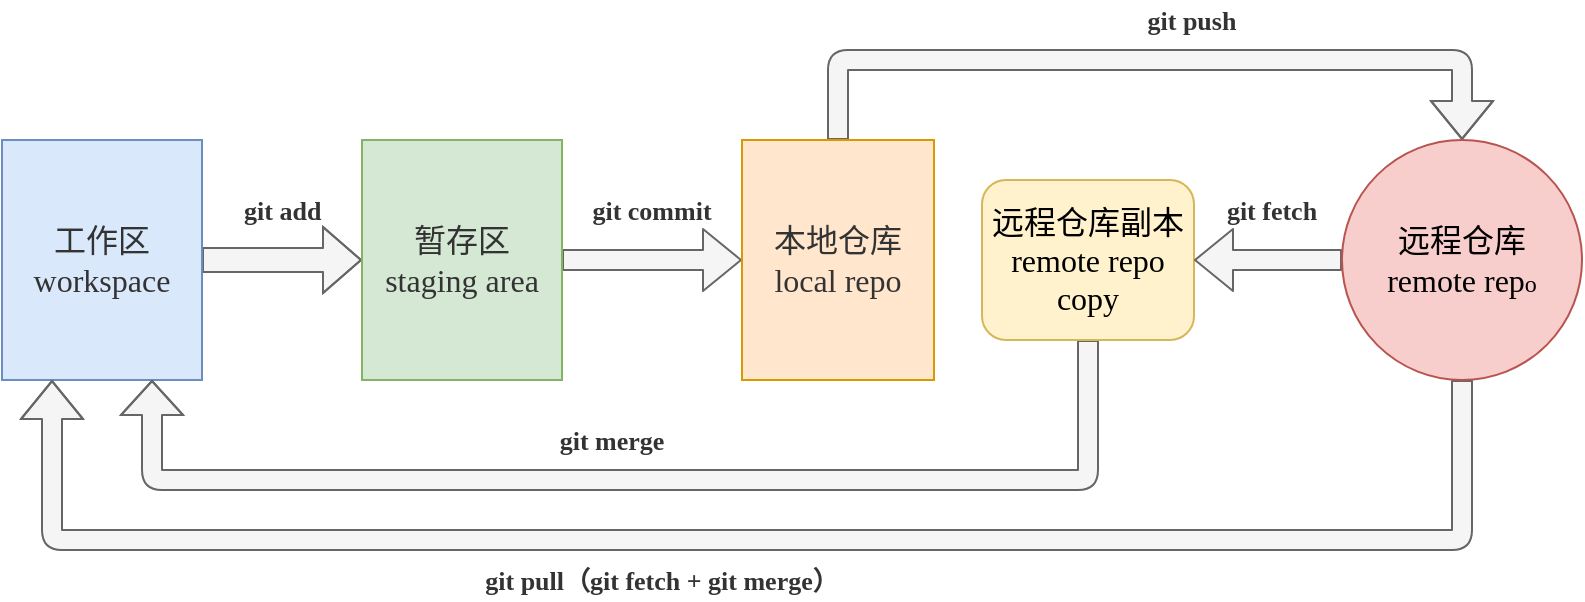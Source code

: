 <mxfile version="14.2.9" type="github" pages="2">
  <diagram id="zgsMftsqSRshbJQvOkEi" name="Page-1">
    <mxGraphModel dx="2031" dy="1103" grid="1" gridSize="10" guides="1" tooltips="1" connect="1" arrows="1" fold="1" page="1" pageScale="1" pageWidth="1600" pageHeight="900" math="0" shadow="0">
      <root>
        <mxCell id="0" />
        <mxCell id="1" parent="0" />
        <mxCell id="jj8-7WghC6yie8joaFyG-1" value="" style="edgeStyle=orthogonalEdgeStyle;rounded=1;sketch=0;orthogonalLoop=1;jettySize=auto;html=1;shadow=0;fontFamily=JetBrains Mono;fontSource=https%3A%2F%2Ffonts.googleapis.com%2Fcss%3Ffamily%3DJetBrains%2BMono;fontSize=14;fontColor=#333333;shape=flexArrow;fillColor=#f5f5f5;strokeColor=#666666;width=12;endSize=6;" edge="1" parent="1" source="jj8-7WghC6yie8joaFyG-2" target="jj8-7WghC6yie8joaFyG-4">
          <mxGeometry relative="1" as="geometry">
            <Array as="points">
              <mxPoint x="545" y="430" />
              <mxPoint x="545" y="430" />
            </Array>
          </mxGeometry>
        </mxCell>
        <mxCell id="jj8-7WghC6yie8joaFyG-2" value="&lt;font color=&quot;#333333&quot;&gt;&lt;font style=&quot;font-size: 16px&quot;&gt;工作区&lt;br&gt;workspace&lt;/font&gt;&lt;/font&gt;" style="rounded=0;whiteSpace=wrap;html=1;fillColor=#dae8fc;strokeColor=#6c8ebf;fontFamily=JetBrains Mono;fontSource=https%3A%2F%2Ffonts.googleapis.com%2Fcss%3Ffamily%3DJetBrains%2BMono;sketch=0;" vertex="1" parent="1">
          <mxGeometry x="405" y="370" width="100" height="120" as="geometry" />
        </mxCell>
        <mxCell id="jj8-7WghC6yie8joaFyG-3" value="" style="edgeStyle=orthogonalEdgeStyle;shape=flexArrow;rounded=1;sketch=0;orthogonalLoop=1;jettySize=auto;html=1;shadow=0;fontFamily=JetBrains Mono;fontSource=https%3A%2F%2Ffonts.googleapis.com%2Fcss%3Ffamily%3DJetBrains%2BMono;fontSize=13;fontColor=#333333;strokeColor=#666666;fillColor=#f5f5f5;" edge="1" parent="1" source="jj8-7WghC6yie8joaFyG-4" target="jj8-7WghC6yie8joaFyG-6">
          <mxGeometry relative="1" as="geometry" />
        </mxCell>
        <mxCell id="jj8-7WghC6yie8joaFyG-4" value="&lt;font color=&quot;#333333&quot;&gt;&lt;font style=&quot;font-size: 16px&quot;&gt;暂存区&lt;br&gt;&lt;/font&gt;&lt;span style=&quot;font-size: 16px&quot;&gt;staging area&lt;/span&gt;&lt;/font&gt;" style="rounded=0;whiteSpace=wrap;html=1;fillColor=#d5e8d4;strokeColor=#82b366;fontFamily=JetBrains Mono;fontSource=https%3A%2F%2Ffonts.googleapis.com%2Fcss%3Ffamily%3DJetBrains%2BMono;" vertex="1" parent="1">
          <mxGeometry x="585" y="370" width="100" height="120" as="geometry" />
        </mxCell>
        <mxCell id="jj8-7WghC6yie8joaFyG-5" style="edgeStyle=orthogonalEdgeStyle;shape=flexArrow;rounded=1;sketch=0;orthogonalLoop=1;jettySize=auto;html=1;exitX=0.5;exitY=0;exitDx=0;exitDy=0;entryX=0.5;entryY=0;entryDx=0;entryDy=0;shadow=0;fontFamily=JetBrains Mono;fontSource=https%3A%2F%2Ffonts.googleapis.com%2Fcss%3Ffamily%3DJetBrains%2BMono;fontSize=13;fontColor=#333333;strokeColor=#666666;fillColor=#f5f5f5;" edge="1" parent="1" source="jj8-7WghC6yie8joaFyG-6" target="jj8-7WghC6yie8joaFyG-11">
          <mxGeometry relative="1" as="geometry">
            <Array as="points">
              <mxPoint x="823" y="330" />
              <mxPoint x="1135" y="330" />
            </Array>
          </mxGeometry>
        </mxCell>
        <mxCell id="jj8-7WghC6yie8joaFyG-6" value="&lt;font color=&quot;#333333&quot;&gt;&lt;font style=&quot;font-size: 16px&quot;&gt;本地仓库&lt;br&gt;&lt;/font&gt;&lt;span style=&quot;font-size: 16px&quot;&gt;local repo&lt;/span&gt;&lt;/font&gt;" style="rounded=0;whiteSpace=wrap;html=1;fillColor=#ffe6cc;strokeColor=#d79b00;fontFamily=JetBrains Mono;fontSource=https%3A%2F%2Ffonts.googleapis.com%2Fcss%3Ffamily%3DJetBrains%2BMono;" vertex="1" parent="1">
          <mxGeometry x="775" y="370" width="96" height="120" as="geometry" />
        </mxCell>
        <mxCell id="jj8-7WghC6yie8joaFyG-7" value="" style="edgeStyle=orthogonalEdgeStyle;shape=flexArrow;rounded=1;sketch=0;orthogonalLoop=1;jettySize=auto;html=1;shadow=0;strokeColor=#666666;fontFamily=JetBrains Mono;fontSource=https%3A%2F%2Ffonts.googleapis.com%2Fcss%3Ffamily%3DJetBrains%2BMono;fontSize=13;fontColor=#333333;fillColor=#f5f5f5;width=10;endSize=5.33;exitX=0.5;exitY=1;exitDx=0;exitDy=0;entryX=0.75;entryY=1;entryDx=0;entryDy=0;" edge="1" parent="1" source="jj8-7WghC6yie8joaFyG-8" target="jj8-7WghC6yie8joaFyG-2">
          <mxGeometry relative="1" as="geometry">
            <mxPoint x="435" y="490" as="targetPoint" />
            <Array as="points">
              <mxPoint x="948" y="540" />
              <mxPoint x="480" y="540" />
            </Array>
          </mxGeometry>
        </mxCell>
        <mxCell id="jj8-7WghC6yie8joaFyG-8" value="&lt;font style=&quot;font-size: 16px&quot;&gt;远程仓库副本&lt;br&gt;remote repo copy&lt;br&gt;&lt;/font&gt;" style="rounded=1;whiteSpace=wrap;html=1;fillColor=#fff2cc;strokeColor=#d6b656;fontFamily=JetBrains Mono;fontSource=https%3A%2F%2Ffonts.googleapis.com%2Fcss%3Ffamily%3DJetBrains%2BMono;" vertex="1" parent="1">
          <mxGeometry x="895" y="390" width="106" height="80" as="geometry" />
        </mxCell>
        <mxCell id="jj8-7WghC6yie8joaFyG-9" style="edgeStyle=orthogonalEdgeStyle;shape=flexArrow;rounded=1;sketch=0;orthogonalLoop=1;jettySize=auto;html=1;shadow=0;strokeColor=#666666;fontFamily=JetBrains Mono;fontSource=https%3A%2F%2Ffonts.googleapis.com%2Fcss%3Ffamily%3DJetBrains%2BMono;fontSize=13;fontColor=#333333;fillColor=#f5f5f5;entryX=0.25;entryY=1;entryDx=0;entryDy=0;exitX=0.5;exitY=1;exitDx=0;exitDy=0;" edge="1" parent="1" source="jj8-7WghC6yie8joaFyG-11" target="jj8-7WghC6yie8joaFyG-2">
          <mxGeometry relative="1" as="geometry">
            <mxPoint x="415" y="490" as="targetPoint" />
            <Array as="points">
              <mxPoint x="1135" y="570" />
              <mxPoint x="430" y="570" />
            </Array>
          </mxGeometry>
        </mxCell>
        <mxCell id="jj8-7WghC6yie8joaFyG-10" value="" style="edgeStyle=orthogonalEdgeStyle;shape=flexArrow;rounded=1;sketch=0;orthogonalLoop=1;jettySize=auto;html=1;shadow=0;fontFamily=JetBrains Mono;fontSource=https%3A%2F%2Ffonts.googleapis.com%2Fcss%3Ffamily%3DJetBrains%2BMono;fontSize=13;fontColor=#333333;fillColor=#f5f5f5;strokeColor=#666666;" edge="1" parent="1" source="jj8-7WghC6yie8joaFyG-11" target="jj8-7WghC6yie8joaFyG-8">
          <mxGeometry relative="1" as="geometry" />
        </mxCell>
        <mxCell id="jj8-7WghC6yie8joaFyG-11" value="&lt;font style=&quot;font-size: 16px&quot;&gt;远程仓库&lt;br&gt;remote rep&lt;/font&gt;o" style="ellipse;whiteSpace=wrap;html=1;aspect=fixed;fontFamily=JetBrains Mono;fontSource=https%3A%2F%2Ffonts.googleapis.com%2Fcss%3Ffamily%3DJetBrains%2BMono;fillColor=#f8cecc;strokeColor=#b85450;" vertex="1" parent="1">
          <mxGeometry x="1075" y="370" width="120" height="120" as="geometry" />
        </mxCell>
        <mxCell id="jj8-7WghC6yie8joaFyG-12" value="&lt;font style=&quot;font-size: 13px&quot;&gt;&lt;b style=&quot;font-size: 13px&quot;&gt;git add&amp;nbsp;&lt;/b&gt;&lt;/font&gt;" style="text;html=1;strokeColor=none;fillColor=none;align=center;verticalAlign=middle;whiteSpace=wrap;rounded=0;shadow=0;glass=0;sketch=0;fontFamily=JetBrains Mono;fontSource=https%3A%2F%2Ffonts.googleapis.com%2Fcss%3Ffamily%3DJetBrains%2BMono;fontSize=13;fontColor=#333333;" vertex="1" parent="1">
          <mxGeometry x="512" y="395" width="70" height="20" as="geometry" />
        </mxCell>
        <mxCell id="jj8-7WghC6yie8joaFyG-13" value="&lt;font style=&quot;font-size: 13px&quot;&gt;&lt;b style=&quot;font-size: 13px&quot;&gt;git commit&lt;/b&gt;&lt;/font&gt;" style="text;html=1;strokeColor=none;fillColor=none;align=center;verticalAlign=middle;whiteSpace=wrap;rounded=0;shadow=0;glass=0;sketch=0;fontFamily=JetBrains Mono;fontSource=https%3A%2F%2Ffonts.googleapis.com%2Fcss%3Ffamily%3DJetBrains%2BMono;fontSize=13;fontColor=#333333;" vertex="1" parent="1">
          <mxGeometry x="685" y="395" width="90" height="20" as="geometry" />
        </mxCell>
        <mxCell id="jj8-7WghC6yie8joaFyG-14" value="&lt;font style=&quot;font-size: 13px&quot;&gt;&lt;b style=&quot;font-size: 13px&quot;&gt;git push&lt;/b&gt;&lt;/font&gt;" style="text;html=1;strokeColor=none;fillColor=none;align=center;verticalAlign=middle;whiteSpace=wrap;rounded=0;shadow=0;glass=0;sketch=0;fontFamily=JetBrains Mono;fontSource=https%3A%2F%2Ffonts.googleapis.com%2Fcss%3Ffamily%3DJetBrains%2BMono;fontSize=13;fontColor=#333333;" vertex="1" parent="1">
          <mxGeometry x="955" y="300" width="90" height="20" as="geometry" />
        </mxCell>
        <mxCell id="jj8-7WghC6yie8joaFyG-15" value="&lt;font style=&quot;font-size: 13px&quot;&gt;&lt;b style=&quot;font-size: 13px&quot;&gt;git pull（git fetch + git merge）&lt;br&gt;&lt;/b&gt;&lt;/font&gt;" style="text;html=1;strokeColor=none;fillColor=none;align=center;verticalAlign=middle;whiteSpace=wrap;rounded=0;shadow=0;glass=0;sketch=0;fontFamily=JetBrains Mono;fontSource=https%3A%2F%2Ffonts.googleapis.com%2Fcss%3Ffamily%3DJetBrains%2BMono;fontSize=13;fontColor=#333333;" vertex="1" parent="1">
          <mxGeometry x="545" y="580" width="380" height="20" as="geometry" />
        </mxCell>
        <mxCell id="jj8-7WghC6yie8joaFyG-16" value="&lt;font style=&quot;font-size: 13px&quot;&gt;&lt;b style=&quot;font-size: 13px&quot;&gt;git fetch&lt;/b&gt;&lt;/font&gt;" style="text;html=1;strokeColor=none;fillColor=none;align=center;verticalAlign=middle;whiteSpace=wrap;rounded=0;shadow=0;glass=0;sketch=0;fontFamily=JetBrains Mono;fontSource=https%3A%2F%2Ffonts.googleapis.com%2Fcss%3Ffamily%3DJetBrains%2BMono;fontSize=13;fontColor=#333333;" vertex="1" parent="1">
          <mxGeometry x="995" y="395" width="90" height="20" as="geometry" />
        </mxCell>
        <mxCell id="jj8-7WghC6yie8joaFyG-17" value="&lt;font style=&quot;font-size: 13px&quot;&gt;&lt;b style=&quot;font-size: 13px&quot;&gt;git merge&lt;/b&gt;&lt;/font&gt;" style="text;html=1;strokeColor=none;fillColor=none;align=center;verticalAlign=middle;whiteSpace=wrap;rounded=0;shadow=0;glass=0;sketch=0;fontFamily=JetBrains Mono;fontSource=https%3A%2F%2Ffonts.googleapis.com%2Fcss%3Ffamily%3DJetBrains%2BMono;fontSize=13;fontColor=#333333;" vertex="1" parent="1">
          <mxGeometry x="665" y="510" width="90" height="20" as="geometry" />
        </mxCell>
      </root>
    </mxGraphModel>
  </diagram>
  <diagram id="lCjPQtKsdGo0Abre5hAt" name="Page-2">
    <mxGraphModel dx="2031" dy="1103" grid="1" gridSize="10" guides="1" tooltips="1" connect="1" arrows="1" fold="1" page="1" pageScale="1" pageWidth="1600" pageHeight="900" math="0" shadow="0">
      <root>
        <mxCell id="GPShky4l1g81z8F7b6V--0" />
        <mxCell id="GPShky4l1g81z8F7b6V--1" parent="GPShky4l1g81z8F7b6V--0" />
      </root>
    </mxGraphModel>
  </diagram>
</mxfile>
